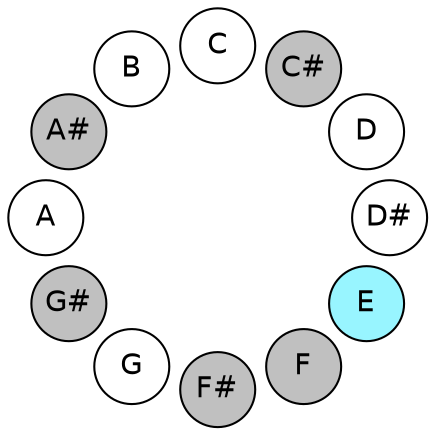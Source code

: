 
graph {

layout = circo;
mindist = .1

node [shape = circle, fontname = Helvetica, margin = 0, style = filled]
edge [style=invis]

subgraph 1 {
	"E" -- "F" -- "F#" -- "G" -- "G#" -- "A" -- "A#" -- "B" -- "C" -- "C#" -- "D" -- "D#" -- "E"
}

"C" [fillcolor = white];
"C#" [fillcolor = gray];
"D" [fillcolor = white];
"D#" [fillcolor = white];
"E" [fillcolor = cadetblue1];
"F" [fillcolor = gray];
"F#" [fillcolor = gray];
"G" [fillcolor = white];
"G#" [fillcolor = gray];
"A" [fillcolor = white];
"A#" [fillcolor = gray];
"B" [fillcolor = white];
}
